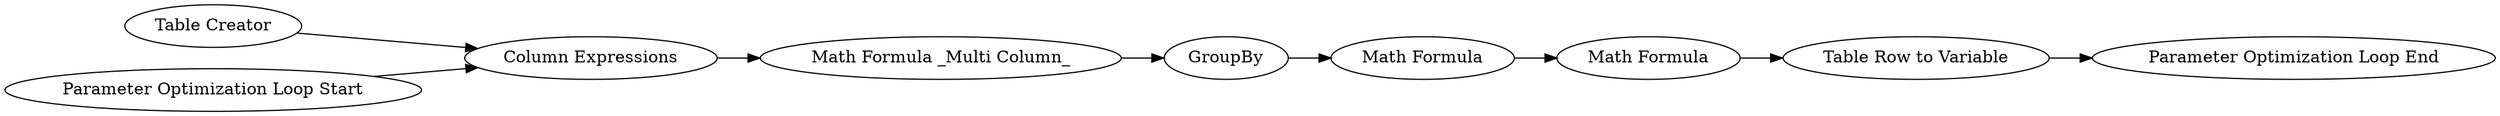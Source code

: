 digraph {
	"-9110097174490030394_33" [label="Table Row to Variable"]
	"-9110097174490030394_32" [label="Math Formula"]
	"-9110097174490030394_28" [label="Math Formula"]
	"-9110097174490030394_25" [label=GroupBy]
	"-9110097174490030394_16" [label="Math Formula _Multi Column_"]
	"-9110097174490030394_34" [label="Table Creator"]
	"-9110097174490030394_15" [label="Column Expressions"]
	"-9110097174490030394_31" [label="Parameter Optimization Loop End"]
	"-9110097174490030394_11" [label="Parameter Optimization Loop Start"]
	"-9110097174490030394_25" -> "-9110097174490030394_28"
	"-9110097174490030394_33" -> "-9110097174490030394_31"
	"-9110097174490030394_28" -> "-9110097174490030394_32"
	"-9110097174490030394_34" -> "-9110097174490030394_15"
	"-9110097174490030394_16" -> "-9110097174490030394_25"
	"-9110097174490030394_32" -> "-9110097174490030394_33"
	"-9110097174490030394_11" -> "-9110097174490030394_15"
	"-9110097174490030394_15" -> "-9110097174490030394_16"
	rankdir=LR
}
